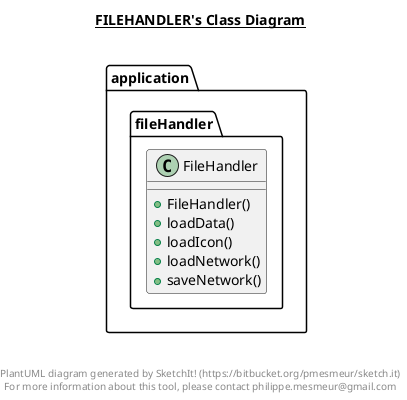 @startuml

title __FILEHANDLER's Class Diagram__\n

  namespace application {
    namespace fileHandler {
      class application.fileHandler.FileHandler {
          + FileHandler()
          + loadData()
          + loadIcon()
          + loadNetwork()
          + saveNetwork()
      }
    }
  }
  



right footer


PlantUML diagram generated by SketchIt! (https://bitbucket.org/pmesmeur/sketch.it)
For more information about this tool, please contact philippe.mesmeur@gmail.com
endfooter

@enduml
